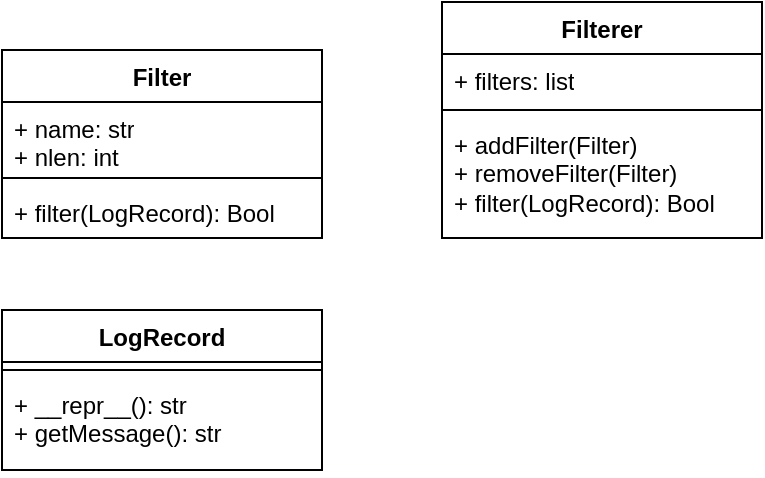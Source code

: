 <mxfile version="21.1.9" type="github">
  <diagram name="第 1 页" id="rEtoCG68G-mZKwzv9lBi">
    <mxGraphModel dx="1050" dy="541" grid="1" gridSize="10" guides="1" tooltips="1" connect="1" arrows="1" fold="1" page="1" pageScale="1" pageWidth="827" pageHeight="1169" math="0" shadow="0">
      <root>
        <mxCell id="0" />
        <mxCell id="1" parent="0" />
        <mxCell id="qH_PQWE1bIo5KxdMD_qR-6" value="Filter" style="swimlane;fontStyle=1;align=center;verticalAlign=top;childLayout=stackLayout;horizontal=1;startSize=26;horizontalStack=0;resizeParent=1;resizeParentMax=0;resizeLast=0;collapsible=1;marginBottom=0;whiteSpace=wrap;html=1;" vertex="1" parent="1">
          <mxGeometry x="80" y="90" width="160" height="94" as="geometry" />
        </mxCell>
        <mxCell id="qH_PQWE1bIo5KxdMD_qR-7" value="+ name: str&lt;br&gt;+ nlen: int" style="text;strokeColor=none;fillColor=none;align=left;verticalAlign=top;spacingLeft=4;spacingRight=4;overflow=hidden;rotatable=0;points=[[0,0.5],[1,0.5]];portConstraint=eastwest;whiteSpace=wrap;html=1;" vertex="1" parent="qH_PQWE1bIo5KxdMD_qR-6">
          <mxGeometry y="26" width="160" height="34" as="geometry" />
        </mxCell>
        <mxCell id="qH_PQWE1bIo5KxdMD_qR-8" value="" style="line;strokeWidth=1;fillColor=none;align=left;verticalAlign=middle;spacingTop=-1;spacingLeft=3;spacingRight=3;rotatable=0;labelPosition=right;points=[];portConstraint=eastwest;strokeColor=inherit;" vertex="1" parent="qH_PQWE1bIo5KxdMD_qR-6">
          <mxGeometry y="60" width="160" height="8" as="geometry" />
        </mxCell>
        <mxCell id="qH_PQWE1bIo5KxdMD_qR-9" value="+ filter(LogRecord): Bool" style="text;strokeColor=none;fillColor=none;align=left;verticalAlign=top;spacingLeft=4;spacingRight=4;overflow=hidden;rotatable=0;points=[[0,0.5],[1,0.5]];portConstraint=eastwest;whiteSpace=wrap;html=1;" vertex="1" parent="qH_PQWE1bIo5KxdMD_qR-6">
          <mxGeometry y="68" width="160" height="26" as="geometry" />
        </mxCell>
        <mxCell id="qH_PQWE1bIo5KxdMD_qR-11" value="Filterer" style="swimlane;fontStyle=1;align=center;verticalAlign=top;childLayout=stackLayout;horizontal=1;startSize=26;horizontalStack=0;resizeParent=1;resizeParentMax=0;resizeLast=0;collapsible=1;marginBottom=0;whiteSpace=wrap;html=1;" vertex="1" parent="1">
          <mxGeometry x="300" y="66" width="160" height="118" as="geometry" />
        </mxCell>
        <mxCell id="qH_PQWE1bIo5KxdMD_qR-12" value="+ filters: list" style="text;strokeColor=none;fillColor=none;align=left;verticalAlign=top;spacingLeft=4;spacingRight=4;overflow=hidden;rotatable=0;points=[[0,0.5],[1,0.5]];portConstraint=eastwest;whiteSpace=wrap;html=1;" vertex="1" parent="qH_PQWE1bIo5KxdMD_qR-11">
          <mxGeometry y="26" width="160" height="24" as="geometry" />
        </mxCell>
        <mxCell id="qH_PQWE1bIo5KxdMD_qR-13" value="" style="line;strokeWidth=1;fillColor=none;align=left;verticalAlign=middle;spacingTop=-1;spacingLeft=3;spacingRight=3;rotatable=0;labelPosition=right;points=[];portConstraint=eastwest;strokeColor=inherit;" vertex="1" parent="qH_PQWE1bIo5KxdMD_qR-11">
          <mxGeometry y="50" width="160" height="8" as="geometry" />
        </mxCell>
        <mxCell id="qH_PQWE1bIo5KxdMD_qR-14" value="&lt;div&gt;+ addFilter(Filter)&lt;/div&gt;&lt;div&gt;+ removeFilter(Filter)&lt;/div&gt;&lt;div&gt;+ filter(LogRecord): Bool&lt;/div&gt;" style="text;strokeColor=none;fillColor=none;align=left;verticalAlign=top;spacingLeft=4;spacingRight=4;overflow=hidden;rotatable=0;points=[[0,0.5],[1,0.5]];portConstraint=eastwest;whiteSpace=wrap;html=1;" vertex="1" parent="qH_PQWE1bIo5KxdMD_qR-11">
          <mxGeometry y="58" width="160" height="60" as="geometry" />
        </mxCell>
        <mxCell id="qH_PQWE1bIo5KxdMD_qR-15" value="LogRecord" style="swimlane;fontStyle=1;align=center;verticalAlign=top;childLayout=stackLayout;horizontal=1;startSize=26;horizontalStack=0;resizeParent=1;resizeParentMax=0;resizeLast=0;collapsible=1;marginBottom=0;whiteSpace=wrap;html=1;" vertex="1" parent="1">
          <mxGeometry x="80" y="220" width="160" height="80" as="geometry" />
        </mxCell>
        <mxCell id="qH_PQWE1bIo5KxdMD_qR-17" value="" style="line;strokeWidth=1;fillColor=none;align=left;verticalAlign=middle;spacingTop=-1;spacingLeft=3;spacingRight=3;rotatable=0;labelPosition=right;points=[];portConstraint=eastwest;strokeColor=inherit;" vertex="1" parent="qH_PQWE1bIo5KxdMD_qR-15">
          <mxGeometry y="26" width="160" height="8" as="geometry" />
        </mxCell>
        <mxCell id="qH_PQWE1bIo5KxdMD_qR-18" value="+ __repr__(): str&lt;br&gt;+ getMessage(): str" style="text;strokeColor=none;fillColor=none;align=left;verticalAlign=top;spacingLeft=4;spacingRight=4;overflow=hidden;rotatable=0;points=[[0,0.5],[1,0.5]];portConstraint=eastwest;whiteSpace=wrap;html=1;" vertex="1" parent="qH_PQWE1bIo5KxdMD_qR-15">
          <mxGeometry y="34" width="160" height="46" as="geometry" />
        </mxCell>
      </root>
    </mxGraphModel>
  </diagram>
</mxfile>
